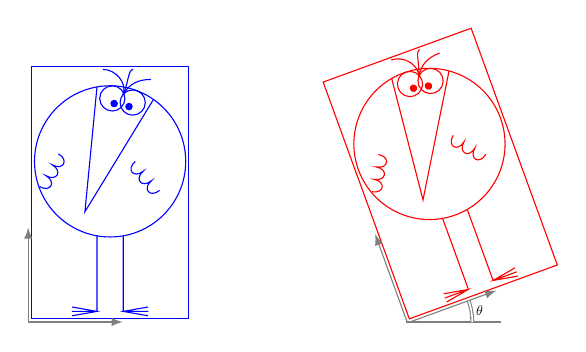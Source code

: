 \begin{tikzpicture}[scale=0.4]

\newcommand\mafigure{
\draw (0,0) rectangle ++(5,8);
\draw[->,>=latex, gray] (-0.1,-0.1)--++(3,0); 
\draw[->,>=latex, gray] (-0.1,-0.1)--++(0,3);}

\newcommand*\shadok{
\begin{scope}[xshift=2.5cm,yshift=5cm,scale=0.8]
\draw circle (3);
\draw (69:2.5) circle (0.5);
\draw (88:2.5) circle (0.5);
\draw (100:3)--(-1,-2)--(55:3);
\fill (71:2.3) circle (0.15);
\fill (86:2.3) circle (0.15);
\draw (-100:3)--++(0,-3)--++(180:1)--++(180:-1)--++(170:1)--++(170:-1)--++(190:1);
\draw (-80:3)--++(0,-3)--++(180:-1)--++(180:1)--++(170:-1)--++(170:1)--++(190:-1);
\draw (79:2.7) .. controls +(60:.5) and +(180:.5) .. +(1.1,.6);
\draw (79:2.7) .. controls +(65:.5) and +(180:.2) .. +(.4,1);
\draw (79:2.7) .. controls +(70:.5) and +(0:.5) .. +(-.8,1);

\begin{scope}[xshift=1cm,rotate=-50, scale=0.5]
\draw (0,0)..controls +(-90:1) and +(-90:1) .. ++(1,0)..controls +(-90:1) and +(-90:1)..++(1,0)..controls +(-90:1) and +(-90:1)..++(1,0);
\end{scope}
\begin{scope}[xshift=-2.8cm, yshift=-1cm, rotate=60, scale=0.5]
\draw (0,0)..controls +(-90:1) and +(-90:1) .. ++(1,0)..controls +(-90:1) and +(-90:1)..++(1,0)..controls +(-90:1) and +(-90:1)..++(1,0);
\end{scope}
\end{scope}
}


\begin{scope}[blue]
  \shadok;
  \mafigure;
\end{scope}

%  \draw[red] (0,0)--(2,0.5)--(2.333,1.166)--(0.333,0.666)--cycle;
\begin{scope}[xshift=12cm]
  \draw[ gray] (-0.1,-0.1)--++(3,0); 
  \draw[gray, double] (2,-0.1) arc (0:20:2) node[black,midway,right,scale=0.5] {$\theta$};
\begin{scope}[rotate=20,red]

  \shadok;
  \mafigure;
\end{scope}
\end{scope}
% 
%  \node at (0,0)[below] {$(0,0)$};  
%  \node at (1,0)[below] {$(1,0)$};  
%  \node at (0,1)[left] {$(0,1)$};  
%  \node at (2,0.5)[below] {$(a,c)$};  
%  \node at (0.333,0.666)[left] {$(b,d)$}; 
\end{tikzpicture}
